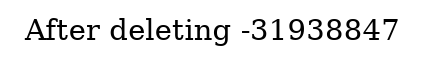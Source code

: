 digraph BinarySearchTree {
   labelloc="t";
   label="After deleting -31938847";
   node [shape=circle];
}

